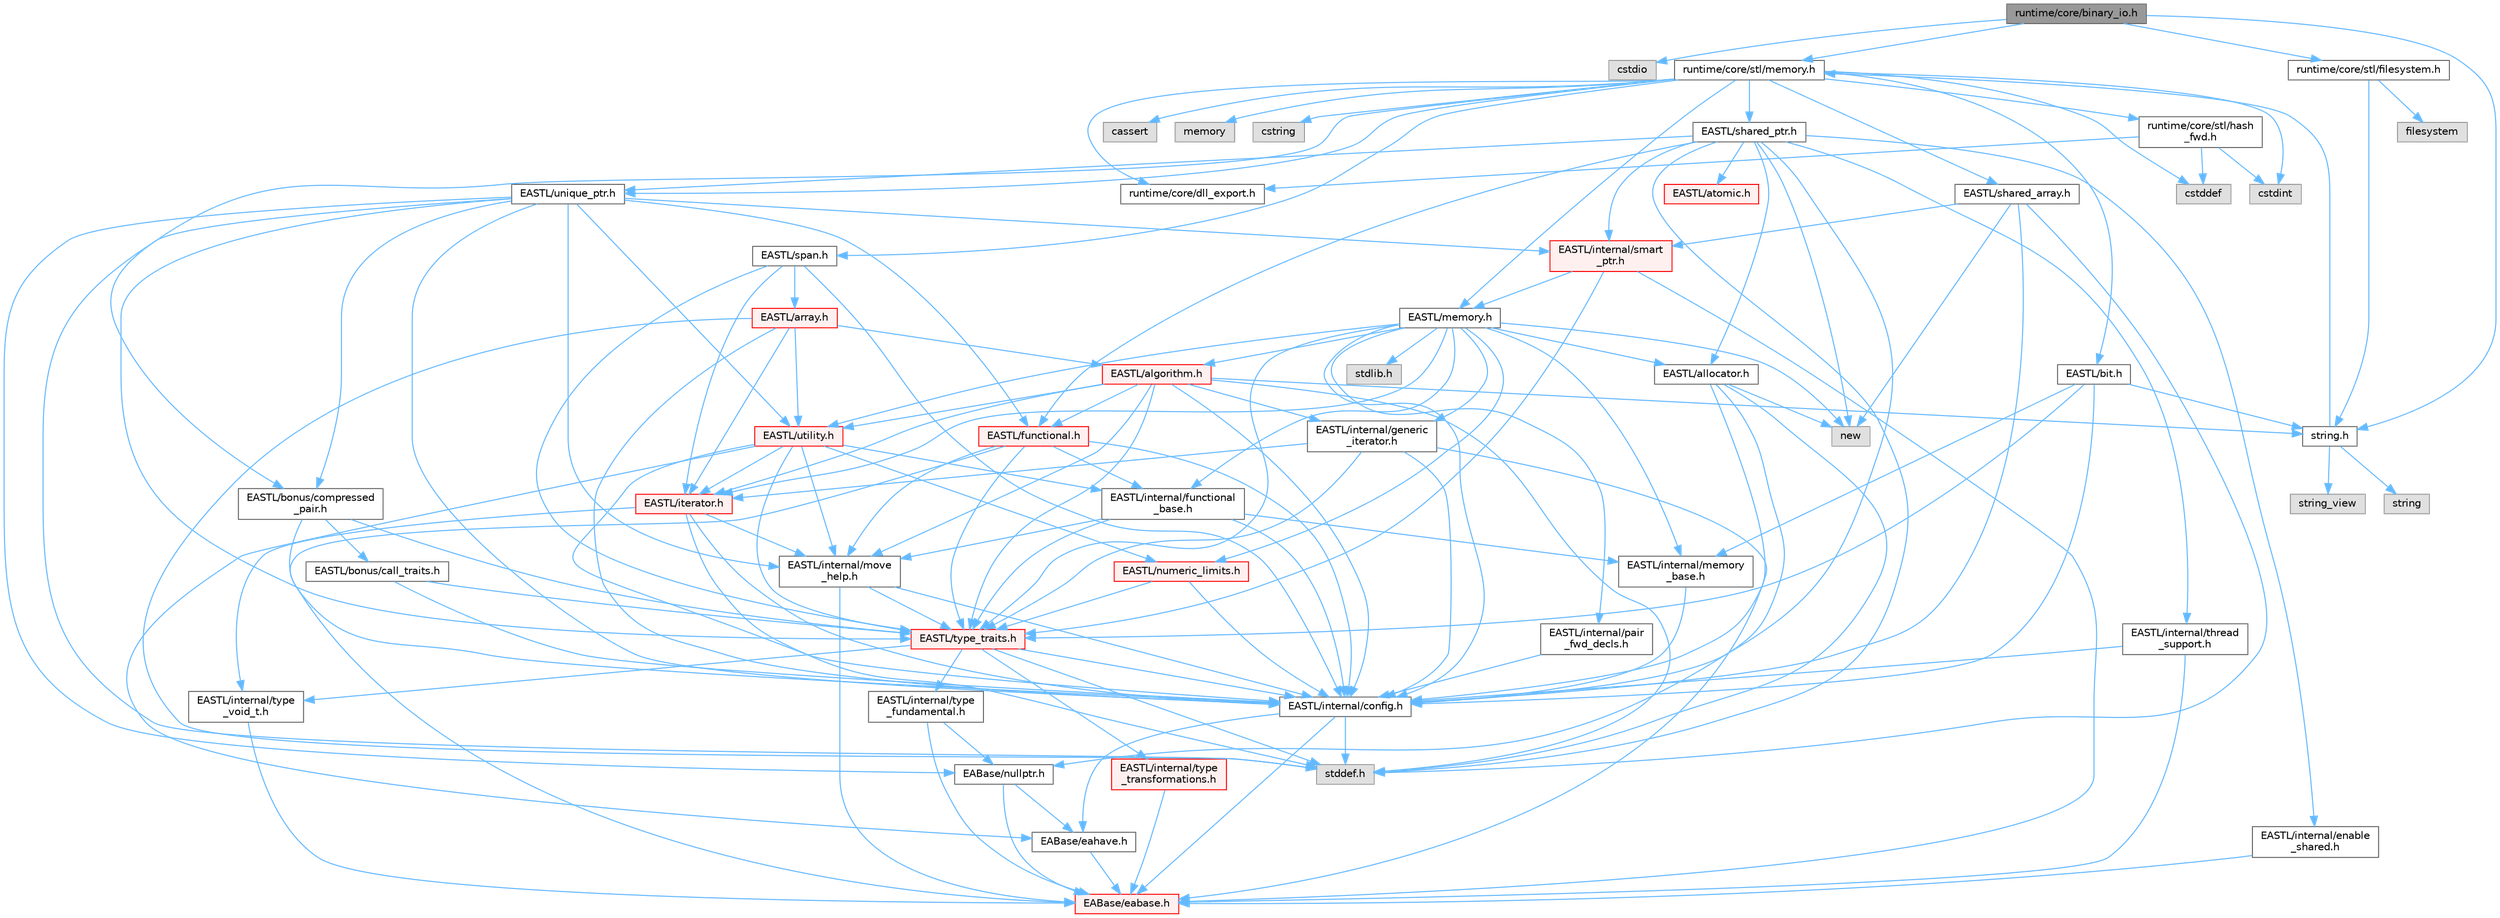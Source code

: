 digraph "runtime/core/binary_io.h"
{
 // LATEX_PDF_SIZE
  bgcolor="transparent";
  edge [fontname=Helvetica,fontsize=10,labelfontname=Helvetica,labelfontsize=10];
  node [fontname=Helvetica,fontsize=10,shape=box,height=0.2,width=0.4];
  Node1 [id="Node000001",label="runtime/core/binary_io.h",height=0.2,width=0.4,color="gray40", fillcolor="grey60", style="filled", fontcolor="black",tooltip=" "];
  Node1 -> Node2 [id="edge146_Node000001_Node000002",color="steelblue1",style="solid",tooltip=" "];
  Node2 [id="Node000002",label="cstdio",height=0.2,width=0.4,color="grey60", fillcolor="#E0E0E0", style="filled",tooltip=" "];
  Node1 -> Node3 [id="edge147_Node000001_Node000003",color="steelblue1",style="solid",tooltip=" "];
  Node3 [id="Node000003",label="runtime/core/stl/memory.h",height=0.2,width=0.4,color="grey40", fillcolor="white", style="filled",URL="$core_2stl_2memory_8h.html",tooltip=" "];
  Node3 -> Node4 [id="edge148_Node000003_Node000004",color="steelblue1",style="solid",tooltip=" "];
  Node4 [id="Node000004",label="cstddef",height=0.2,width=0.4,color="grey60", fillcolor="#E0E0E0", style="filled",tooltip=" "];
  Node3 -> Node5 [id="edge149_Node000003_Node000005",color="steelblue1",style="solid",tooltip=" "];
  Node5 [id="Node000005",label="cstdint",height=0.2,width=0.4,color="grey60", fillcolor="#E0E0E0", style="filled",tooltip=" "];
  Node3 -> Node6 [id="edge150_Node000003_Node000006",color="steelblue1",style="solid",tooltip=" "];
  Node6 [id="Node000006",label="cassert",height=0.2,width=0.4,color="grey60", fillcolor="#E0E0E0", style="filled",tooltip=" "];
  Node3 -> Node7 [id="edge151_Node000003_Node000007",color="steelblue1",style="solid",tooltip=" "];
  Node7 [id="Node000007",label="memory",height=0.2,width=0.4,color="grey60", fillcolor="#E0E0E0", style="filled",tooltip=" "];
  Node3 -> Node8 [id="edge152_Node000003_Node000008",color="steelblue1",style="solid",tooltip=" "];
  Node8 [id="Node000008",label="cstring",height=0.2,width=0.4,color="grey60", fillcolor="#E0E0E0", style="filled",tooltip=" "];
  Node3 -> Node9 [id="edge153_Node000003_Node000009",color="steelblue1",style="solid",tooltip=" "];
  Node9 [id="Node000009",label="EASTL/bit.h",height=0.2,width=0.4,color="grey40", fillcolor="white", style="filled",URL="$bit_8h.html",tooltip=" "];
  Node9 -> Node10 [id="edge154_Node000009_Node000010",color="steelblue1",style="solid",tooltip=" "];
  Node10 [id="Node000010",label="EASTL/internal/config.h",height=0.2,width=0.4,color="grey40", fillcolor="white", style="filled",URL="$config_8h.html",tooltip=" "];
  Node10 -> Node11 [id="edge155_Node000010_Node000011",color="steelblue1",style="solid",tooltip=" "];
  Node11 [id="Node000011",label="EABase/eabase.h",height=0.2,width=0.4,color="red", fillcolor="#FFF0F0", style="filled",URL="$eabase_8h.html",tooltip=" "];
  Node10 -> Node17 [id="edge156_Node000010_Node000017",color="steelblue1",style="solid",tooltip=" "];
  Node17 [id="Node000017",label="EABase/eahave.h",height=0.2,width=0.4,color="grey40", fillcolor="white", style="filled",URL="$eahave_8h.html",tooltip=" "];
  Node17 -> Node11 [id="edge157_Node000017_Node000011",color="steelblue1",style="solid",tooltip=" "];
  Node10 -> Node18 [id="edge158_Node000010_Node000018",color="steelblue1",style="solid",tooltip=" "];
  Node18 [id="Node000018",label="stddef.h",height=0.2,width=0.4,color="grey60", fillcolor="#E0E0E0", style="filled",tooltip=" "];
  Node9 -> Node19 [id="edge159_Node000009_Node000019",color="steelblue1",style="solid",tooltip=" "];
  Node19 [id="Node000019",label="EASTL/internal/memory\l_base.h",height=0.2,width=0.4,color="grey40", fillcolor="white", style="filled",URL="$memory__base_8h.html",tooltip=" "];
  Node19 -> Node10 [id="edge160_Node000019_Node000010",color="steelblue1",style="solid",tooltip=" "];
  Node9 -> Node20 [id="edge161_Node000009_Node000020",color="steelblue1",style="solid",tooltip=" "];
  Node20 [id="Node000020",label="EASTL/type_traits.h",height=0.2,width=0.4,color="red", fillcolor="#FFF0F0", style="filled",URL="$_e_a_s_t_l_2include_2_e_a_s_t_l_2type__traits_8h.html",tooltip=" "];
  Node20 -> Node10 [id="edge162_Node000020_Node000010",color="steelblue1",style="solid",tooltip=" "];
  Node20 -> Node18 [id="edge163_Node000020_Node000018",color="steelblue1",style="solid",tooltip=" "];
  Node20 -> Node21 [id="edge164_Node000020_Node000021",color="steelblue1",style="solid",tooltip=" "];
  Node21 [id="Node000021",label="EASTL/internal/type\l_fundamental.h",height=0.2,width=0.4,color="grey40", fillcolor="white", style="filled",URL="$type__fundamental_8h.html",tooltip=" "];
  Node21 -> Node11 [id="edge165_Node000021_Node000011",color="steelblue1",style="solid",tooltip=" "];
  Node21 -> Node22 [id="edge166_Node000021_Node000022",color="steelblue1",style="solid",tooltip=" "];
  Node22 [id="Node000022",label="EABase/nullptr.h",height=0.2,width=0.4,color="grey40", fillcolor="white", style="filled",URL="$nullptr_8h.html",tooltip=" "];
  Node22 -> Node11 [id="edge167_Node000022_Node000011",color="steelblue1",style="solid",tooltip=" "];
  Node22 -> Node17 [id="edge168_Node000022_Node000017",color="steelblue1",style="solid",tooltip=" "];
  Node20 -> Node23 [id="edge169_Node000020_Node000023",color="steelblue1",style="solid",tooltip=" "];
  Node23 [id="Node000023",label="EASTL/internal/type\l_transformations.h",height=0.2,width=0.4,color="red", fillcolor="#FFF0F0", style="filled",URL="$type__transformations_8h.html",tooltip=" "];
  Node23 -> Node11 [id="edge170_Node000023_Node000011",color="steelblue1",style="solid",tooltip=" "];
  Node20 -> Node25 [id="edge171_Node000020_Node000025",color="steelblue1",style="solid",tooltip=" "];
  Node25 [id="Node000025",label="EASTL/internal/type\l_void_t.h",height=0.2,width=0.4,color="grey40", fillcolor="white", style="filled",URL="$type__void__t_8h.html",tooltip=" "];
  Node25 -> Node11 [id="edge172_Node000025_Node000011",color="steelblue1",style="solid",tooltip=" "];
  Node9 -> Node30 [id="edge173_Node000009_Node000030",color="steelblue1",style="solid",tooltip=" "];
  Node30 [id="Node000030",label="string.h",height=0.2,width=0.4,color="grey40", fillcolor="white", style="filled",URL="$string_8h.html",tooltip=" "];
  Node30 -> Node31 [id="edge174_Node000030_Node000031",color="steelblue1",style="solid",tooltip=" "];
  Node31 [id="Node000031",label="string",height=0.2,width=0.4,color="grey60", fillcolor="#E0E0E0", style="filled",tooltip=" "];
  Node30 -> Node32 [id="edge175_Node000030_Node000032",color="steelblue1",style="solid",tooltip=" "];
  Node32 [id="Node000032",label="string_view",height=0.2,width=0.4,color="grey60", fillcolor="#E0E0E0", style="filled",tooltip=" "];
  Node30 -> Node3 [id="edge176_Node000030_Node000003",color="steelblue1",style="solid",tooltip=" "];
  Node3 -> Node33 [id="edge177_Node000003_Node000033",color="steelblue1",style="solid",tooltip=" "];
  Node33 [id="Node000033",label="EASTL/memory.h",height=0.2,width=0.4,color="grey40", fillcolor="white", style="filled",URL="$_e_a_s_t_l_2include_2_e_a_s_t_l_2memory_8h.html",tooltip=" "];
  Node33 -> Node10 [id="edge178_Node000033_Node000010",color="steelblue1",style="solid",tooltip=" "];
  Node33 -> Node19 [id="edge179_Node000033_Node000019",color="steelblue1",style="solid",tooltip=" "];
  Node33 -> Node34 [id="edge180_Node000033_Node000034",color="steelblue1",style="solid",tooltip=" "];
  Node34 [id="Node000034",label="EASTL/internal/generic\l_iterator.h",height=0.2,width=0.4,color="grey40", fillcolor="white", style="filled",URL="$generic__iterator_8h.html",tooltip=" "];
  Node34 -> Node11 [id="edge181_Node000034_Node000011",color="steelblue1",style="solid",tooltip=" "];
  Node34 -> Node10 [id="edge182_Node000034_Node000010",color="steelblue1",style="solid",tooltip=" "];
  Node34 -> Node35 [id="edge183_Node000034_Node000035",color="steelblue1",style="solid",tooltip=" "];
  Node35 [id="Node000035",label="EASTL/iterator.h",height=0.2,width=0.4,color="red", fillcolor="#FFF0F0", style="filled",URL="$_e_a_s_t_l_2include_2_e_a_s_t_l_2iterator_8h.html",tooltip=" "];
  Node35 -> Node10 [id="edge184_Node000035_Node000010",color="steelblue1",style="solid",tooltip=" "];
  Node35 -> Node36 [id="edge185_Node000035_Node000036",color="steelblue1",style="solid",tooltip=" "];
  Node36 [id="Node000036",label="EASTL/internal/move\l_help.h",height=0.2,width=0.4,color="grey40", fillcolor="white", style="filled",URL="$move__help_8h.html",tooltip=" "];
  Node36 -> Node11 [id="edge186_Node000036_Node000011",color="steelblue1",style="solid",tooltip=" "];
  Node36 -> Node10 [id="edge187_Node000036_Node000010",color="steelblue1",style="solid",tooltip=" "];
  Node36 -> Node20 [id="edge188_Node000036_Node000020",color="steelblue1",style="solid",tooltip=" "];
  Node35 -> Node25 [id="edge189_Node000035_Node000025",color="steelblue1",style="solid",tooltip=" "];
  Node35 -> Node18 [id="edge190_Node000035_Node000018",color="steelblue1",style="solid",tooltip=" "];
  Node34 -> Node20 [id="edge191_Node000034_Node000020",color="steelblue1",style="solid",tooltip=" "];
  Node33 -> Node38 [id="edge192_Node000033_Node000038",color="steelblue1",style="solid",tooltip=" "];
  Node38 [id="Node000038",label="EASTL/internal/pair\l_fwd_decls.h",height=0.2,width=0.4,color="grey40", fillcolor="white", style="filled",URL="$pair__fwd__decls_8h.html",tooltip=" "];
  Node38 -> Node10 [id="edge193_Node000038_Node000010",color="steelblue1",style="solid",tooltip=" "];
  Node33 -> Node39 [id="edge194_Node000033_Node000039",color="steelblue1",style="solid",tooltip=" "];
  Node39 [id="Node000039",label="EASTL/internal/functional\l_base.h",height=0.2,width=0.4,color="grey40", fillcolor="white", style="filled",URL="$functional__base_8h.html",tooltip=" "];
  Node39 -> Node10 [id="edge195_Node000039_Node000010",color="steelblue1",style="solid",tooltip=" "];
  Node39 -> Node19 [id="edge196_Node000039_Node000019",color="steelblue1",style="solid",tooltip=" "];
  Node39 -> Node36 [id="edge197_Node000039_Node000036",color="steelblue1",style="solid",tooltip=" "];
  Node39 -> Node20 [id="edge198_Node000039_Node000020",color="steelblue1",style="solid",tooltip=" "];
  Node33 -> Node40 [id="edge199_Node000033_Node000040",color="steelblue1",style="solid",tooltip=" "];
  Node40 [id="Node000040",label="EASTL/algorithm.h",height=0.2,width=0.4,color="red", fillcolor="#FFF0F0", style="filled",URL="$_e_a_s_t_l_2include_2_e_a_s_t_l_2algorithm_8h.html",tooltip=" "];
  Node40 -> Node10 [id="edge200_Node000040_Node000010",color="steelblue1",style="solid",tooltip=" "];
  Node40 -> Node20 [id="edge201_Node000040_Node000020",color="steelblue1",style="solid",tooltip=" "];
  Node40 -> Node36 [id="edge202_Node000040_Node000036",color="steelblue1",style="solid",tooltip=" "];
  Node40 -> Node35 [id="edge203_Node000040_Node000035",color="steelblue1",style="solid",tooltip=" "];
  Node40 -> Node43 [id="edge204_Node000040_Node000043",color="steelblue1",style="solid",tooltip=" "];
  Node43 [id="Node000043",label="EASTL/functional.h",height=0.2,width=0.4,color="red", fillcolor="#FFF0F0", style="filled",URL="$_e_a_s_t_l_2include_2_e_a_s_t_l_2functional_8h.html",tooltip=" "];
  Node43 -> Node11 [id="edge205_Node000043_Node000011",color="steelblue1",style="solid",tooltip=" "];
  Node43 -> Node10 [id="edge206_Node000043_Node000010",color="steelblue1",style="solid",tooltip=" "];
  Node43 -> Node36 [id="edge207_Node000043_Node000036",color="steelblue1",style="solid",tooltip=" "];
  Node43 -> Node20 [id="edge208_Node000043_Node000020",color="steelblue1",style="solid",tooltip=" "];
  Node43 -> Node39 [id="edge209_Node000043_Node000039",color="steelblue1",style="solid",tooltip=" "];
  Node40 -> Node50 [id="edge210_Node000040_Node000050",color="steelblue1",style="solid",tooltip=" "];
  Node50 [id="Node000050",label="EASTL/utility.h",height=0.2,width=0.4,color="red", fillcolor="#FFF0F0", style="filled",URL="$_e_a_s_t_l_2include_2_e_a_s_t_l_2utility_8h.html",tooltip=" "];
  Node50 -> Node10 [id="edge211_Node000050_Node000010",color="steelblue1",style="solid",tooltip=" "];
  Node50 -> Node20 [id="edge212_Node000050_Node000020",color="steelblue1",style="solid",tooltip=" "];
  Node50 -> Node35 [id="edge213_Node000050_Node000035",color="steelblue1",style="solid",tooltip=" "];
  Node50 -> Node51 [id="edge214_Node000050_Node000051",color="steelblue1",style="solid",tooltip=" "];
  Node51 [id="Node000051",label="EASTL/numeric_limits.h",height=0.2,width=0.4,color="red", fillcolor="#FFF0F0", style="filled",URL="$numeric__limits_8h.html",tooltip=" "];
  Node51 -> Node10 [id="edge215_Node000051_Node000010",color="steelblue1",style="solid",tooltip=" "];
  Node51 -> Node20 [id="edge216_Node000051_Node000020",color="steelblue1",style="solid",tooltip=" "];
  Node50 -> Node39 [id="edge217_Node000050_Node000039",color="steelblue1",style="solid",tooltip=" "];
  Node50 -> Node36 [id="edge218_Node000050_Node000036",color="steelblue1",style="solid",tooltip=" "];
  Node50 -> Node17 [id="edge219_Node000050_Node000017",color="steelblue1",style="solid",tooltip=" "];
  Node40 -> Node34 [id="edge220_Node000040_Node000034",color="steelblue1",style="solid",tooltip=" "];
  Node40 -> Node18 [id="edge221_Node000040_Node000018",color="steelblue1",style="solid",tooltip=" "];
  Node40 -> Node30 [id="edge222_Node000040_Node000030",color="steelblue1",style="solid",tooltip=" "];
  Node33 -> Node20 [id="edge223_Node000033_Node000020",color="steelblue1",style="solid",tooltip=" "];
  Node33 -> Node47 [id="edge224_Node000033_Node000047",color="steelblue1",style="solid",tooltip=" "];
  Node47 [id="Node000047",label="EASTL/allocator.h",height=0.2,width=0.4,color="grey40", fillcolor="white", style="filled",URL="$allocator_8h.html",tooltip=" "];
  Node47 -> Node10 [id="edge225_Node000047_Node000010",color="steelblue1",style="solid",tooltip=" "];
  Node47 -> Node22 [id="edge226_Node000047_Node000022",color="steelblue1",style="solid",tooltip=" "];
  Node47 -> Node18 [id="edge227_Node000047_Node000018",color="steelblue1",style="solid",tooltip=" "];
  Node47 -> Node48 [id="edge228_Node000047_Node000048",color="steelblue1",style="solid",tooltip=" "];
  Node48 [id="Node000048",label="new",height=0.2,width=0.4,color="grey60", fillcolor="#E0E0E0", style="filled",tooltip=" "];
  Node33 -> Node35 [id="edge229_Node000033_Node000035",color="steelblue1",style="solid",tooltip=" "];
  Node33 -> Node50 [id="edge230_Node000033_Node000050",color="steelblue1",style="solid",tooltip=" "];
  Node33 -> Node51 [id="edge231_Node000033_Node000051",color="steelblue1",style="solid",tooltip=" "];
  Node33 -> Node60 [id="edge232_Node000033_Node000060",color="steelblue1",style="solid",tooltip=" "];
  Node60 [id="Node000060",label="stdlib.h",height=0.2,width=0.4,color="grey60", fillcolor="#E0E0E0", style="filled",tooltip=" "];
  Node33 -> Node48 [id="edge233_Node000033_Node000048",color="steelblue1",style="solid",tooltip=" "];
  Node3 -> Node61 [id="edge234_Node000003_Node000061",color="steelblue1",style="solid",tooltip=" "];
  Node61 [id="Node000061",label="EASTL/shared_array.h",height=0.2,width=0.4,color="grey40", fillcolor="white", style="filled",URL="$shared__array_8h.html",tooltip=" "];
  Node61 -> Node10 [id="edge235_Node000061_Node000010",color="steelblue1",style="solid",tooltip=" "];
  Node61 -> Node62 [id="edge236_Node000061_Node000062",color="steelblue1",style="solid",tooltip=" "];
  Node62 [id="Node000062",label="EASTL/internal/smart\l_ptr.h",height=0.2,width=0.4,color="red", fillcolor="#FFF0F0", style="filled",URL="$smart__ptr_8h.html",tooltip=" "];
  Node62 -> Node11 [id="edge237_Node000062_Node000011",color="steelblue1",style="solid",tooltip=" "];
  Node62 -> Node33 [id="edge238_Node000062_Node000033",color="steelblue1",style="solid",tooltip=" "];
  Node62 -> Node20 [id="edge239_Node000062_Node000020",color="steelblue1",style="solid",tooltip=" "];
  Node61 -> Node48 [id="edge240_Node000061_Node000048",color="steelblue1",style="solid",tooltip=" "];
  Node61 -> Node18 [id="edge241_Node000061_Node000018",color="steelblue1",style="solid",tooltip=" "];
  Node3 -> Node64 [id="edge242_Node000003_Node000064",color="steelblue1",style="solid",tooltip=" "];
  Node64 [id="Node000064",label="EASTL/unique_ptr.h",height=0.2,width=0.4,color="grey40", fillcolor="white", style="filled",URL="$unique__ptr_8h.html",tooltip=" "];
  Node64 -> Node22 [id="edge243_Node000064_Node000022",color="steelblue1",style="solid",tooltip=" "];
  Node64 -> Node65 [id="edge244_Node000064_Node000065",color="steelblue1",style="solid",tooltip=" "];
  Node65 [id="Node000065",label="EASTL/bonus/compressed\l_pair.h",height=0.2,width=0.4,color="grey40", fillcolor="white", style="filled",URL="$compressed__pair_8h.html",tooltip=" "];
  Node65 -> Node10 [id="edge245_Node000065_Node000010",color="steelblue1",style="solid",tooltip=" "];
  Node65 -> Node20 [id="edge246_Node000065_Node000020",color="steelblue1",style="solid",tooltip=" "];
  Node65 -> Node66 [id="edge247_Node000065_Node000066",color="steelblue1",style="solid",tooltip=" "];
  Node66 [id="Node000066",label="EASTL/bonus/call_traits.h",height=0.2,width=0.4,color="grey40", fillcolor="white", style="filled",URL="$call__traits_8h.html",tooltip=" "];
  Node66 -> Node10 [id="edge248_Node000066_Node000010",color="steelblue1",style="solid",tooltip=" "];
  Node66 -> Node20 [id="edge249_Node000066_Node000020",color="steelblue1",style="solid",tooltip=" "];
  Node64 -> Node43 [id="edge250_Node000064_Node000043",color="steelblue1",style="solid",tooltip=" "];
  Node64 -> Node10 [id="edge251_Node000064_Node000010",color="steelblue1",style="solid",tooltip=" "];
  Node64 -> Node36 [id="edge252_Node000064_Node000036",color="steelblue1",style="solid",tooltip=" "];
  Node64 -> Node62 [id="edge253_Node000064_Node000062",color="steelblue1",style="solid",tooltip=" "];
  Node64 -> Node20 [id="edge254_Node000064_Node000020",color="steelblue1",style="solid",tooltip=" "];
  Node64 -> Node50 [id="edge255_Node000064_Node000050",color="steelblue1",style="solid",tooltip=" "];
  Node64 -> Node18 [id="edge256_Node000064_Node000018",color="steelblue1",style="solid",tooltip=" "];
  Node3 -> Node67 [id="edge257_Node000003_Node000067",color="steelblue1",style="solid",tooltip=" "];
  Node67 [id="Node000067",label="EASTL/shared_ptr.h",height=0.2,width=0.4,color="grey40", fillcolor="white", style="filled",URL="$shared__ptr_8h.html",tooltip=" "];
  Node67 -> Node10 [id="edge258_Node000067_Node000010",color="steelblue1",style="solid",tooltip=" "];
  Node67 -> Node62 [id="edge259_Node000067_Node000062",color="steelblue1",style="solid",tooltip=" "];
  Node67 -> Node68 [id="edge260_Node000067_Node000068",color="steelblue1",style="solid",tooltip=" "];
  Node68 [id="Node000068",label="EASTL/internal/thread\l_support.h",height=0.2,width=0.4,color="grey40", fillcolor="white", style="filled",URL="$thread__support_8h.html",tooltip=" "];
  Node68 -> Node11 [id="edge261_Node000068_Node000011",color="steelblue1",style="solid",tooltip=" "];
  Node68 -> Node10 [id="edge262_Node000068_Node000010",color="steelblue1",style="solid",tooltip=" "];
  Node67 -> Node64 [id="edge263_Node000067_Node000064",color="steelblue1",style="solid",tooltip=" "];
  Node67 -> Node43 [id="edge264_Node000067_Node000043",color="steelblue1",style="solid",tooltip=" "];
  Node67 -> Node47 [id="edge265_Node000067_Node000047",color="steelblue1",style="solid",tooltip=" "];
  Node67 -> Node69 [id="edge266_Node000067_Node000069",color="steelblue1",style="solid",tooltip=" "];
  Node69 [id="Node000069",label="EASTL/atomic.h",height=0.2,width=0.4,color="red", fillcolor="#FFF0F0", style="filled",URL="$_e_a_s_t_l_2include_2_e_a_s_t_l_2atomic_8h.html",tooltip=" "];
  Node67 -> Node48 [id="edge267_Node000067_Node000048",color="steelblue1",style="solid",tooltip=" "];
  Node67 -> Node18 [id="edge268_Node000067_Node000018",color="steelblue1",style="solid",tooltip=" "];
  Node67 -> Node146 [id="edge269_Node000067_Node000146",color="steelblue1",style="solid",tooltip=" "];
  Node146 [id="Node000146",label="EASTL/internal/enable\l_shared.h",height=0.2,width=0.4,color="grey40", fillcolor="white", style="filled",URL="$enable__shared_8h.html",tooltip=" "];
  Node146 -> Node11 [id="edge270_Node000146_Node000011",color="steelblue1",style="solid",tooltip=" "];
  Node3 -> Node147 [id="edge271_Node000003_Node000147",color="steelblue1",style="solid",tooltip=" "];
  Node147 [id="Node000147",label="EASTL/span.h",height=0.2,width=0.4,color="grey40", fillcolor="white", style="filled",URL="$span_8h.html",tooltip=" "];
  Node147 -> Node10 [id="edge272_Node000147_Node000010",color="steelblue1",style="solid",tooltip=" "];
  Node147 -> Node20 [id="edge273_Node000147_Node000020",color="steelblue1",style="solid",tooltip=" "];
  Node147 -> Node35 [id="edge274_Node000147_Node000035",color="steelblue1",style="solid",tooltip=" "];
  Node147 -> Node148 [id="edge275_Node000147_Node000148",color="steelblue1",style="solid",tooltip=" "];
  Node148 [id="Node000148",label="EASTL/array.h",height=0.2,width=0.4,color="red", fillcolor="#FFF0F0", style="filled",URL="$array_8h.html",tooltip=" "];
  Node148 -> Node10 [id="edge276_Node000148_Node000010",color="steelblue1",style="solid",tooltip=" "];
  Node148 -> Node35 [id="edge277_Node000148_Node000035",color="steelblue1",style="solid",tooltip=" "];
  Node148 -> Node40 [id="edge278_Node000148_Node000040",color="steelblue1",style="solid",tooltip=" "];
  Node148 -> Node50 [id="edge279_Node000148_Node000050",color="steelblue1",style="solid",tooltip=" "];
  Node148 -> Node18 [id="edge280_Node000148_Node000018",color="steelblue1",style="solid",tooltip=" "];
  Node3 -> Node65 [id="edge281_Node000003_Node000065",color="steelblue1",style="solid",tooltip=" "];
  Node3 -> Node150 [id="edge282_Node000003_Node000150",color="steelblue1",style="solid",tooltip=" "];
  Node150 [id="Node000150",label="runtime/core/dll_export.h",height=0.2,width=0.4,color="grey40", fillcolor="white", style="filled",URL="$dll__export_8h.html",tooltip=" "];
  Node3 -> Node151 [id="edge283_Node000003_Node000151",color="steelblue1",style="solid",tooltip=" "];
  Node151 [id="Node000151",label="runtime/core/stl/hash\l_fwd.h",height=0.2,width=0.4,color="grey40", fillcolor="white", style="filled",URL="$hash__fwd_8h.html",tooltip=" "];
  Node151 -> Node4 [id="edge284_Node000151_Node000004",color="steelblue1",style="solid",tooltip=" "];
  Node151 -> Node5 [id="edge285_Node000151_Node000005",color="steelblue1",style="solid",tooltip=" "];
  Node151 -> Node150 [id="edge286_Node000151_Node000150",color="steelblue1",style="solid",tooltip=" "];
  Node1 -> Node30 [id="edge287_Node000001_Node000030",color="steelblue1",style="solid",tooltip=" "];
  Node1 -> Node152 [id="edge288_Node000001_Node000152",color="steelblue1",style="solid",tooltip=" "];
  Node152 [id="Node000152",label="runtime/core/stl/filesystem.h",height=0.2,width=0.4,color="grey40", fillcolor="white", style="filled",URL="$filesystem_8h.html",tooltip=" "];
  Node152 -> Node153 [id="edge289_Node000152_Node000153",color="steelblue1",style="solid",tooltip=" "];
  Node153 [id="Node000153",label="filesystem",height=0.2,width=0.4,color="grey60", fillcolor="#E0E0E0", style="filled",tooltip=" "];
  Node152 -> Node30 [id="edge290_Node000152_Node000030",color="steelblue1",style="solid",tooltip=" "];
}
